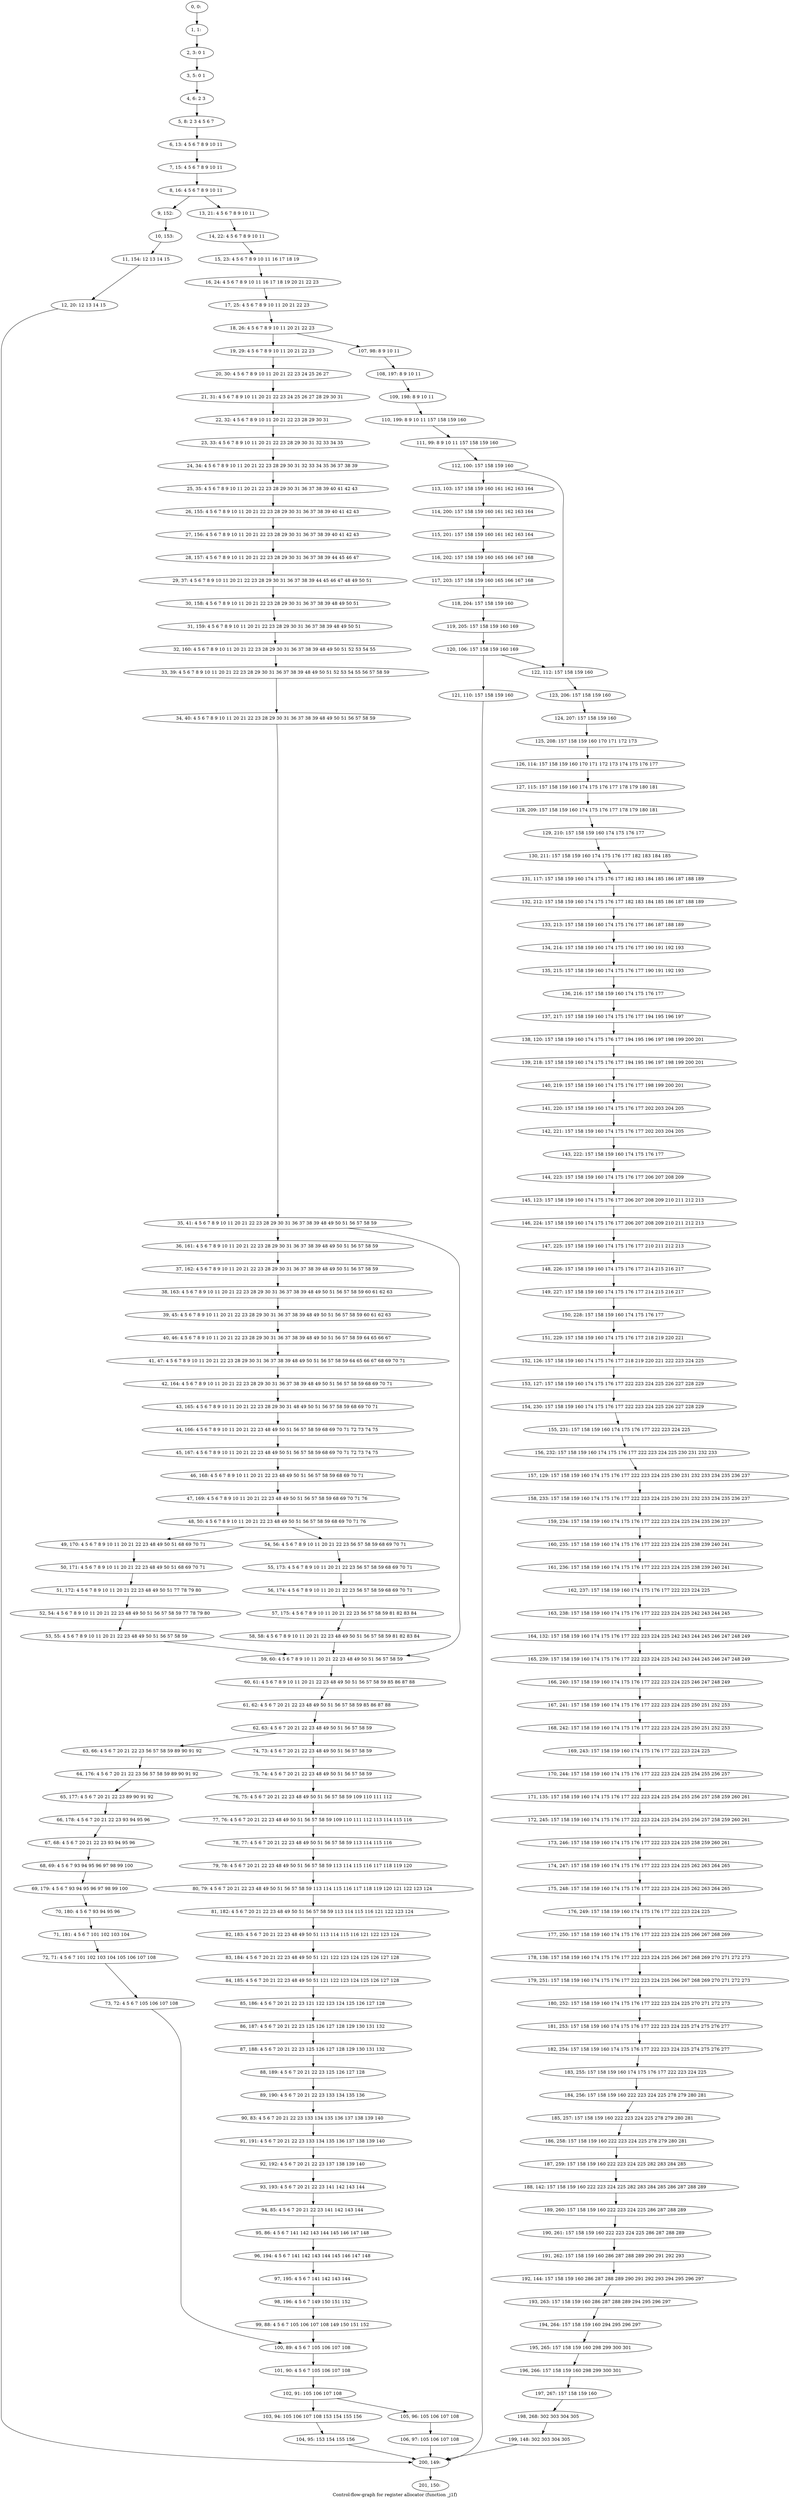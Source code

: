 digraph G {
graph [label="Control-flow-graph for register allocator (function _j1f)"]
0[label="0, 0: "];
1[label="1, 1: "];
2[label="2, 3: 0 1 "];
3[label="3, 5: 0 1 "];
4[label="4, 6: 2 3 "];
5[label="5, 8: 2 3 4 5 6 7 "];
6[label="6, 13: 4 5 6 7 8 9 10 11 "];
7[label="7, 15: 4 5 6 7 8 9 10 11 "];
8[label="8, 16: 4 5 6 7 8 9 10 11 "];
9[label="9, 152: "];
10[label="10, 153: "];
11[label="11, 154: 12 13 14 15 "];
12[label="12, 20: 12 13 14 15 "];
13[label="13, 21: 4 5 6 7 8 9 10 11 "];
14[label="14, 22: 4 5 6 7 8 9 10 11 "];
15[label="15, 23: 4 5 6 7 8 9 10 11 16 17 18 19 "];
16[label="16, 24: 4 5 6 7 8 9 10 11 16 17 18 19 20 21 22 23 "];
17[label="17, 25: 4 5 6 7 8 9 10 11 20 21 22 23 "];
18[label="18, 26: 4 5 6 7 8 9 10 11 20 21 22 23 "];
19[label="19, 29: 4 5 6 7 8 9 10 11 20 21 22 23 "];
20[label="20, 30: 4 5 6 7 8 9 10 11 20 21 22 23 24 25 26 27 "];
21[label="21, 31: 4 5 6 7 8 9 10 11 20 21 22 23 24 25 26 27 28 29 30 31 "];
22[label="22, 32: 4 5 6 7 8 9 10 11 20 21 22 23 28 29 30 31 "];
23[label="23, 33: 4 5 6 7 8 9 10 11 20 21 22 23 28 29 30 31 32 33 34 35 "];
24[label="24, 34: 4 5 6 7 8 9 10 11 20 21 22 23 28 29 30 31 32 33 34 35 36 37 38 39 "];
25[label="25, 35: 4 5 6 7 8 9 10 11 20 21 22 23 28 29 30 31 36 37 38 39 40 41 42 43 "];
26[label="26, 155: 4 5 6 7 8 9 10 11 20 21 22 23 28 29 30 31 36 37 38 39 40 41 42 43 "];
27[label="27, 156: 4 5 6 7 8 9 10 11 20 21 22 23 28 29 30 31 36 37 38 39 40 41 42 43 "];
28[label="28, 157: 4 5 6 7 8 9 10 11 20 21 22 23 28 29 30 31 36 37 38 39 44 45 46 47 "];
29[label="29, 37: 4 5 6 7 8 9 10 11 20 21 22 23 28 29 30 31 36 37 38 39 44 45 46 47 48 49 50 51 "];
30[label="30, 158: 4 5 6 7 8 9 10 11 20 21 22 23 28 29 30 31 36 37 38 39 48 49 50 51 "];
31[label="31, 159: 4 5 6 7 8 9 10 11 20 21 22 23 28 29 30 31 36 37 38 39 48 49 50 51 "];
32[label="32, 160: 4 5 6 7 8 9 10 11 20 21 22 23 28 29 30 31 36 37 38 39 48 49 50 51 52 53 54 55 "];
33[label="33, 39: 4 5 6 7 8 9 10 11 20 21 22 23 28 29 30 31 36 37 38 39 48 49 50 51 52 53 54 55 56 57 58 59 "];
34[label="34, 40: 4 5 6 7 8 9 10 11 20 21 22 23 28 29 30 31 36 37 38 39 48 49 50 51 56 57 58 59 "];
35[label="35, 41: 4 5 6 7 8 9 10 11 20 21 22 23 28 29 30 31 36 37 38 39 48 49 50 51 56 57 58 59 "];
36[label="36, 161: 4 5 6 7 8 9 10 11 20 21 22 23 28 29 30 31 36 37 38 39 48 49 50 51 56 57 58 59 "];
37[label="37, 162: 4 5 6 7 8 9 10 11 20 21 22 23 28 29 30 31 36 37 38 39 48 49 50 51 56 57 58 59 "];
38[label="38, 163: 4 5 6 7 8 9 10 11 20 21 22 23 28 29 30 31 36 37 38 39 48 49 50 51 56 57 58 59 60 61 62 63 "];
39[label="39, 45: 4 5 6 7 8 9 10 11 20 21 22 23 28 29 30 31 36 37 38 39 48 49 50 51 56 57 58 59 60 61 62 63 "];
40[label="40, 46: 4 5 6 7 8 9 10 11 20 21 22 23 28 29 30 31 36 37 38 39 48 49 50 51 56 57 58 59 64 65 66 67 "];
41[label="41, 47: 4 5 6 7 8 9 10 11 20 21 22 23 28 29 30 31 36 37 38 39 48 49 50 51 56 57 58 59 64 65 66 67 68 69 70 71 "];
42[label="42, 164: 4 5 6 7 8 9 10 11 20 21 22 23 28 29 30 31 36 37 38 39 48 49 50 51 56 57 58 59 68 69 70 71 "];
43[label="43, 165: 4 5 6 7 8 9 10 11 20 21 22 23 28 29 30 31 48 49 50 51 56 57 58 59 68 69 70 71 "];
44[label="44, 166: 4 5 6 7 8 9 10 11 20 21 22 23 48 49 50 51 56 57 58 59 68 69 70 71 72 73 74 75 "];
45[label="45, 167: 4 5 6 7 8 9 10 11 20 21 22 23 48 49 50 51 56 57 58 59 68 69 70 71 72 73 74 75 "];
46[label="46, 168: 4 5 6 7 8 9 10 11 20 21 22 23 48 49 50 51 56 57 58 59 68 69 70 71 "];
47[label="47, 169: 4 5 6 7 8 9 10 11 20 21 22 23 48 49 50 51 56 57 58 59 68 69 70 71 76 "];
48[label="48, 50: 4 5 6 7 8 9 10 11 20 21 22 23 48 49 50 51 56 57 58 59 68 69 70 71 76 "];
49[label="49, 170: 4 5 6 7 8 9 10 11 20 21 22 23 48 49 50 51 68 69 70 71 "];
50[label="50, 171: 4 5 6 7 8 9 10 11 20 21 22 23 48 49 50 51 68 69 70 71 "];
51[label="51, 172: 4 5 6 7 8 9 10 11 20 21 22 23 48 49 50 51 77 78 79 80 "];
52[label="52, 54: 4 5 6 7 8 9 10 11 20 21 22 23 48 49 50 51 56 57 58 59 77 78 79 80 "];
53[label="53, 55: 4 5 6 7 8 9 10 11 20 21 22 23 48 49 50 51 56 57 58 59 "];
54[label="54, 56: 4 5 6 7 8 9 10 11 20 21 22 23 56 57 58 59 68 69 70 71 "];
55[label="55, 173: 4 5 6 7 8 9 10 11 20 21 22 23 56 57 58 59 68 69 70 71 "];
56[label="56, 174: 4 5 6 7 8 9 10 11 20 21 22 23 56 57 58 59 68 69 70 71 "];
57[label="57, 175: 4 5 6 7 8 9 10 11 20 21 22 23 56 57 58 59 81 82 83 84 "];
58[label="58, 58: 4 5 6 7 8 9 10 11 20 21 22 23 48 49 50 51 56 57 58 59 81 82 83 84 "];
59[label="59, 60: 4 5 6 7 8 9 10 11 20 21 22 23 48 49 50 51 56 57 58 59 "];
60[label="60, 61: 4 5 6 7 8 9 10 11 20 21 22 23 48 49 50 51 56 57 58 59 85 86 87 88 "];
61[label="61, 62: 4 5 6 7 20 21 22 23 48 49 50 51 56 57 58 59 85 86 87 88 "];
62[label="62, 63: 4 5 6 7 20 21 22 23 48 49 50 51 56 57 58 59 "];
63[label="63, 66: 4 5 6 7 20 21 22 23 56 57 58 59 89 90 91 92 "];
64[label="64, 176: 4 5 6 7 20 21 22 23 56 57 58 59 89 90 91 92 "];
65[label="65, 177: 4 5 6 7 20 21 22 23 89 90 91 92 "];
66[label="66, 178: 4 5 6 7 20 21 22 23 93 94 95 96 "];
67[label="67, 68: 4 5 6 7 20 21 22 23 93 94 95 96 "];
68[label="68, 69: 4 5 6 7 93 94 95 96 97 98 99 100 "];
69[label="69, 179: 4 5 6 7 93 94 95 96 97 98 99 100 "];
70[label="70, 180: 4 5 6 7 93 94 95 96 "];
71[label="71, 181: 4 5 6 7 101 102 103 104 "];
72[label="72, 71: 4 5 6 7 101 102 103 104 105 106 107 108 "];
73[label="73, 72: 4 5 6 7 105 106 107 108 "];
74[label="74, 73: 4 5 6 7 20 21 22 23 48 49 50 51 56 57 58 59 "];
75[label="75, 74: 4 5 6 7 20 21 22 23 48 49 50 51 56 57 58 59 "];
76[label="76, 75: 4 5 6 7 20 21 22 23 48 49 50 51 56 57 58 59 109 110 111 112 "];
77[label="77, 76: 4 5 6 7 20 21 22 23 48 49 50 51 56 57 58 59 109 110 111 112 113 114 115 116 "];
78[label="78, 77: 4 5 6 7 20 21 22 23 48 49 50 51 56 57 58 59 113 114 115 116 "];
79[label="79, 78: 4 5 6 7 20 21 22 23 48 49 50 51 56 57 58 59 113 114 115 116 117 118 119 120 "];
80[label="80, 79: 4 5 6 7 20 21 22 23 48 49 50 51 56 57 58 59 113 114 115 116 117 118 119 120 121 122 123 124 "];
81[label="81, 182: 4 5 6 7 20 21 22 23 48 49 50 51 56 57 58 59 113 114 115 116 121 122 123 124 "];
82[label="82, 183: 4 5 6 7 20 21 22 23 48 49 50 51 113 114 115 116 121 122 123 124 "];
83[label="83, 184: 4 5 6 7 20 21 22 23 48 49 50 51 121 122 123 124 125 126 127 128 "];
84[label="84, 185: 4 5 6 7 20 21 22 23 48 49 50 51 121 122 123 124 125 126 127 128 "];
85[label="85, 186: 4 5 6 7 20 21 22 23 121 122 123 124 125 126 127 128 "];
86[label="86, 187: 4 5 6 7 20 21 22 23 125 126 127 128 129 130 131 132 "];
87[label="87, 188: 4 5 6 7 20 21 22 23 125 126 127 128 129 130 131 132 "];
88[label="88, 189: 4 5 6 7 20 21 22 23 125 126 127 128 "];
89[label="89, 190: 4 5 6 7 20 21 22 23 133 134 135 136 "];
90[label="90, 83: 4 5 6 7 20 21 22 23 133 134 135 136 137 138 139 140 "];
91[label="91, 191: 4 5 6 7 20 21 22 23 133 134 135 136 137 138 139 140 "];
92[label="92, 192: 4 5 6 7 20 21 22 23 137 138 139 140 "];
93[label="93, 193: 4 5 6 7 20 21 22 23 141 142 143 144 "];
94[label="94, 85: 4 5 6 7 20 21 22 23 141 142 143 144 "];
95[label="95, 86: 4 5 6 7 141 142 143 144 145 146 147 148 "];
96[label="96, 194: 4 5 6 7 141 142 143 144 145 146 147 148 "];
97[label="97, 195: 4 5 6 7 141 142 143 144 "];
98[label="98, 196: 4 5 6 7 149 150 151 152 "];
99[label="99, 88: 4 5 6 7 105 106 107 108 149 150 151 152 "];
100[label="100, 89: 4 5 6 7 105 106 107 108 "];
101[label="101, 90: 4 5 6 7 105 106 107 108 "];
102[label="102, 91: 105 106 107 108 "];
103[label="103, 94: 105 106 107 108 153 154 155 156 "];
104[label="104, 95: 153 154 155 156 "];
105[label="105, 96: 105 106 107 108 "];
106[label="106, 97: 105 106 107 108 "];
107[label="107, 98: 8 9 10 11 "];
108[label="108, 197: 8 9 10 11 "];
109[label="109, 198: 8 9 10 11 "];
110[label="110, 199: 8 9 10 11 157 158 159 160 "];
111[label="111, 99: 8 9 10 11 157 158 159 160 "];
112[label="112, 100: 157 158 159 160 "];
113[label="113, 103: 157 158 159 160 161 162 163 164 "];
114[label="114, 200: 157 158 159 160 161 162 163 164 "];
115[label="115, 201: 157 158 159 160 161 162 163 164 "];
116[label="116, 202: 157 158 159 160 165 166 167 168 "];
117[label="117, 203: 157 158 159 160 165 166 167 168 "];
118[label="118, 204: 157 158 159 160 "];
119[label="119, 205: 157 158 159 160 169 "];
120[label="120, 106: 157 158 159 160 169 "];
121[label="121, 110: 157 158 159 160 "];
122[label="122, 112: 157 158 159 160 "];
123[label="123, 206: 157 158 159 160 "];
124[label="124, 207: 157 158 159 160 "];
125[label="125, 208: 157 158 159 160 170 171 172 173 "];
126[label="126, 114: 157 158 159 160 170 171 172 173 174 175 176 177 "];
127[label="127, 115: 157 158 159 160 174 175 176 177 178 179 180 181 "];
128[label="128, 209: 157 158 159 160 174 175 176 177 178 179 180 181 "];
129[label="129, 210: 157 158 159 160 174 175 176 177 "];
130[label="130, 211: 157 158 159 160 174 175 176 177 182 183 184 185 "];
131[label="131, 117: 157 158 159 160 174 175 176 177 182 183 184 185 186 187 188 189 "];
132[label="132, 212: 157 158 159 160 174 175 176 177 182 183 184 185 186 187 188 189 "];
133[label="133, 213: 157 158 159 160 174 175 176 177 186 187 188 189 "];
134[label="134, 214: 157 158 159 160 174 175 176 177 190 191 192 193 "];
135[label="135, 215: 157 158 159 160 174 175 176 177 190 191 192 193 "];
136[label="136, 216: 157 158 159 160 174 175 176 177 "];
137[label="137, 217: 157 158 159 160 174 175 176 177 194 195 196 197 "];
138[label="138, 120: 157 158 159 160 174 175 176 177 194 195 196 197 198 199 200 201 "];
139[label="139, 218: 157 158 159 160 174 175 176 177 194 195 196 197 198 199 200 201 "];
140[label="140, 219: 157 158 159 160 174 175 176 177 198 199 200 201 "];
141[label="141, 220: 157 158 159 160 174 175 176 177 202 203 204 205 "];
142[label="142, 221: 157 158 159 160 174 175 176 177 202 203 204 205 "];
143[label="143, 222: 157 158 159 160 174 175 176 177 "];
144[label="144, 223: 157 158 159 160 174 175 176 177 206 207 208 209 "];
145[label="145, 123: 157 158 159 160 174 175 176 177 206 207 208 209 210 211 212 213 "];
146[label="146, 224: 157 158 159 160 174 175 176 177 206 207 208 209 210 211 212 213 "];
147[label="147, 225: 157 158 159 160 174 175 176 177 210 211 212 213 "];
148[label="148, 226: 157 158 159 160 174 175 176 177 214 215 216 217 "];
149[label="149, 227: 157 158 159 160 174 175 176 177 214 215 216 217 "];
150[label="150, 228: 157 158 159 160 174 175 176 177 "];
151[label="151, 229: 157 158 159 160 174 175 176 177 218 219 220 221 "];
152[label="152, 126: 157 158 159 160 174 175 176 177 218 219 220 221 222 223 224 225 "];
153[label="153, 127: 157 158 159 160 174 175 176 177 222 223 224 225 226 227 228 229 "];
154[label="154, 230: 157 158 159 160 174 175 176 177 222 223 224 225 226 227 228 229 "];
155[label="155, 231: 157 158 159 160 174 175 176 177 222 223 224 225 "];
156[label="156, 232: 157 158 159 160 174 175 176 177 222 223 224 225 230 231 232 233 "];
157[label="157, 129: 157 158 159 160 174 175 176 177 222 223 224 225 230 231 232 233 234 235 236 237 "];
158[label="158, 233: 157 158 159 160 174 175 176 177 222 223 224 225 230 231 232 233 234 235 236 237 "];
159[label="159, 234: 157 158 159 160 174 175 176 177 222 223 224 225 234 235 236 237 "];
160[label="160, 235: 157 158 159 160 174 175 176 177 222 223 224 225 238 239 240 241 "];
161[label="161, 236: 157 158 159 160 174 175 176 177 222 223 224 225 238 239 240 241 "];
162[label="162, 237: 157 158 159 160 174 175 176 177 222 223 224 225 "];
163[label="163, 238: 157 158 159 160 174 175 176 177 222 223 224 225 242 243 244 245 "];
164[label="164, 132: 157 158 159 160 174 175 176 177 222 223 224 225 242 243 244 245 246 247 248 249 "];
165[label="165, 239: 157 158 159 160 174 175 176 177 222 223 224 225 242 243 244 245 246 247 248 249 "];
166[label="166, 240: 157 158 159 160 174 175 176 177 222 223 224 225 246 247 248 249 "];
167[label="167, 241: 157 158 159 160 174 175 176 177 222 223 224 225 250 251 252 253 "];
168[label="168, 242: 157 158 159 160 174 175 176 177 222 223 224 225 250 251 252 253 "];
169[label="169, 243: 157 158 159 160 174 175 176 177 222 223 224 225 "];
170[label="170, 244: 157 158 159 160 174 175 176 177 222 223 224 225 254 255 256 257 "];
171[label="171, 135: 157 158 159 160 174 175 176 177 222 223 224 225 254 255 256 257 258 259 260 261 "];
172[label="172, 245: 157 158 159 160 174 175 176 177 222 223 224 225 254 255 256 257 258 259 260 261 "];
173[label="173, 246: 157 158 159 160 174 175 176 177 222 223 224 225 258 259 260 261 "];
174[label="174, 247: 157 158 159 160 174 175 176 177 222 223 224 225 262 263 264 265 "];
175[label="175, 248: 157 158 159 160 174 175 176 177 222 223 224 225 262 263 264 265 "];
176[label="176, 249: 157 158 159 160 174 175 176 177 222 223 224 225 "];
177[label="177, 250: 157 158 159 160 174 175 176 177 222 223 224 225 266 267 268 269 "];
178[label="178, 138: 157 158 159 160 174 175 176 177 222 223 224 225 266 267 268 269 270 271 272 273 "];
179[label="179, 251: 157 158 159 160 174 175 176 177 222 223 224 225 266 267 268 269 270 271 272 273 "];
180[label="180, 252: 157 158 159 160 174 175 176 177 222 223 224 225 270 271 272 273 "];
181[label="181, 253: 157 158 159 160 174 175 176 177 222 223 224 225 274 275 276 277 "];
182[label="182, 254: 157 158 159 160 174 175 176 177 222 223 224 225 274 275 276 277 "];
183[label="183, 255: 157 158 159 160 174 175 176 177 222 223 224 225 "];
184[label="184, 256: 157 158 159 160 222 223 224 225 278 279 280 281 "];
185[label="185, 257: 157 158 159 160 222 223 224 225 278 279 280 281 "];
186[label="186, 258: 157 158 159 160 222 223 224 225 278 279 280 281 "];
187[label="187, 259: 157 158 159 160 222 223 224 225 282 283 284 285 "];
188[label="188, 142: 157 158 159 160 222 223 224 225 282 283 284 285 286 287 288 289 "];
189[label="189, 260: 157 158 159 160 222 223 224 225 286 287 288 289 "];
190[label="190, 261: 157 158 159 160 222 223 224 225 286 287 288 289 "];
191[label="191, 262: 157 158 159 160 286 287 288 289 290 291 292 293 "];
192[label="192, 144: 157 158 159 160 286 287 288 289 290 291 292 293 294 295 296 297 "];
193[label="193, 263: 157 158 159 160 286 287 288 289 294 295 296 297 "];
194[label="194, 264: 157 158 159 160 294 295 296 297 "];
195[label="195, 265: 157 158 159 160 298 299 300 301 "];
196[label="196, 266: 157 158 159 160 298 299 300 301 "];
197[label="197, 267: 157 158 159 160 "];
198[label="198, 268: 302 303 304 305 "];
199[label="199, 148: 302 303 304 305 "];
200[label="200, 149: "];
201[label="201, 150: "];
0->1 ;
1->2 ;
2->3 ;
3->4 ;
4->5 ;
5->6 ;
6->7 ;
7->8 ;
8->9 ;
8->13 ;
9->10 ;
10->11 ;
11->12 ;
12->200 ;
13->14 ;
14->15 ;
15->16 ;
16->17 ;
17->18 ;
18->19 ;
18->107 ;
19->20 ;
20->21 ;
21->22 ;
22->23 ;
23->24 ;
24->25 ;
25->26 ;
26->27 ;
27->28 ;
28->29 ;
29->30 ;
30->31 ;
31->32 ;
32->33 ;
33->34 ;
34->35 ;
35->36 ;
35->59 ;
36->37 ;
37->38 ;
38->39 ;
39->40 ;
40->41 ;
41->42 ;
42->43 ;
43->44 ;
44->45 ;
45->46 ;
46->47 ;
47->48 ;
48->49 ;
48->54 ;
49->50 ;
50->51 ;
51->52 ;
52->53 ;
53->59 ;
54->55 ;
55->56 ;
56->57 ;
57->58 ;
58->59 ;
59->60 ;
60->61 ;
61->62 ;
62->63 ;
62->74 ;
63->64 ;
64->65 ;
65->66 ;
66->67 ;
67->68 ;
68->69 ;
69->70 ;
70->71 ;
71->72 ;
72->73 ;
73->100 ;
74->75 ;
75->76 ;
76->77 ;
77->78 ;
78->79 ;
79->80 ;
80->81 ;
81->82 ;
82->83 ;
83->84 ;
84->85 ;
85->86 ;
86->87 ;
87->88 ;
88->89 ;
89->90 ;
90->91 ;
91->92 ;
92->93 ;
93->94 ;
94->95 ;
95->96 ;
96->97 ;
97->98 ;
98->99 ;
99->100 ;
100->101 ;
101->102 ;
102->103 ;
102->105 ;
103->104 ;
104->200 ;
105->106 ;
106->200 ;
107->108 ;
108->109 ;
109->110 ;
110->111 ;
111->112 ;
112->113 ;
112->122 ;
113->114 ;
114->115 ;
115->116 ;
116->117 ;
117->118 ;
118->119 ;
119->120 ;
120->121 ;
120->122 ;
121->200 ;
122->123 ;
123->124 ;
124->125 ;
125->126 ;
126->127 ;
127->128 ;
128->129 ;
129->130 ;
130->131 ;
131->132 ;
132->133 ;
133->134 ;
134->135 ;
135->136 ;
136->137 ;
137->138 ;
138->139 ;
139->140 ;
140->141 ;
141->142 ;
142->143 ;
143->144 ;
144->145 ;
145->146 ;
146->147 ;
147->148 ;
148->149 ;
149->150 ;
150->151 ;
151->152 ;
152->153 ;
153->154 ;
154->155 ;
155->156 ;
156->157 ;
157->158 ;
158->159 ;
159->160 ;
160->161 ;
161->162 ;
162->163 ;
163->164 ;
164->165 ;
165->166 ;
166->167 ;
167->168 ;
168->169 ;
169->170 ;
170->171 ;
171->172 ;
172->173 ;
173->174 ;
174->175 ;
175->176 ;
176->177 ;
177->178 ;
178->179 ;
179->180 ;
180->181 ;
181->182 ;
182->183 ;
183->184 ;
184->185 ;
185->186 ;
186->187 ;
187->188 ;
188->189 ;
189->190 ;
190->191 ;
191->192 ;
192->193 ;
193->194 ;
194->195 ;
195->196 ;
196->197 ;
197->198 ;
198->199 ;
199->200 ;
200->201 ;
}

